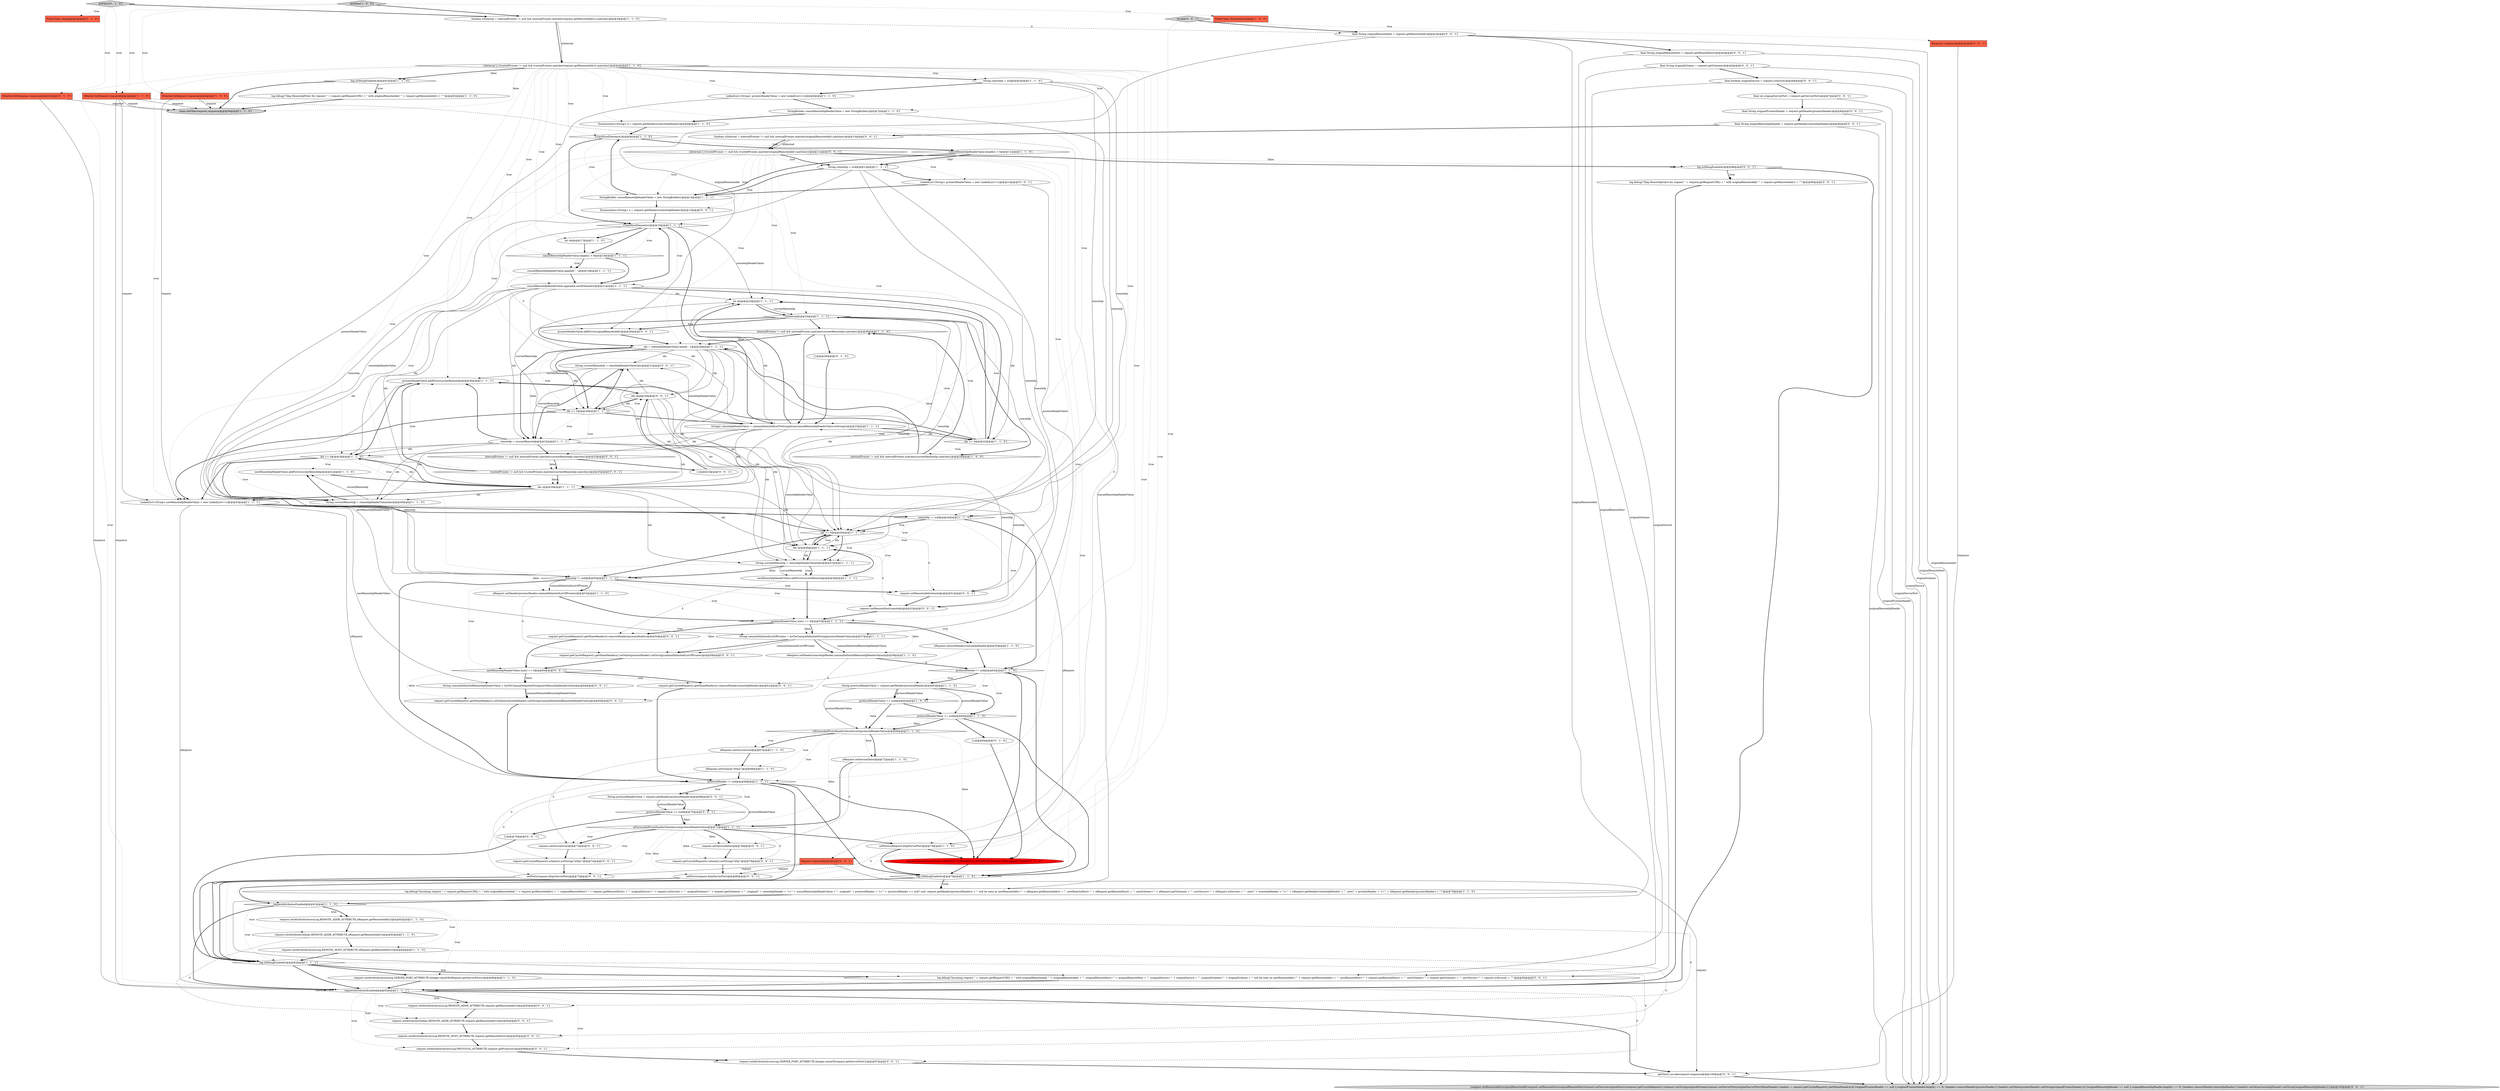 digraph {
28 [style = filled, label = "Enumeration<String> e = request.getHeaders(remoteIpHeader)@@@8@@@['1', '1', '0']", fillcolor = white, shape = ellipse image = "AAA0AAABBB1BBB"];
72 [style = filled, label = "doFilter['0', '1', '0']", fillcolor = lightgray, shape = diamond image = "AAA0AAABBB2BBB"];
45 [style = filled, label = "concatRemoteIpHeaderValue.append(e.nextElement())@@@21@@@['1', '1', '1']", fillcolor = white, shape = ellipse image = "AAA0AAABBB1BBB"];
67 [style = filled, label = "internalProxies != null && internalProxies.matcher(currentRemoteIp).matches()@@@26@@@['1', '1', '0']", fillcolor = white, shape = diamond image = "AAA0AAABBB1BBB"];
27 [style = filled, label = "LinkedList<String> newRemoteIpHeaderValue = new LinkedList<>()@@@43@@@['1', '1', '1']", fillcolor = white, shape = ellipse image = "AAA0AAABBB1BBB"];
83 [style = filled, label = "protocolHeaderValue == null@@@70@@@['0', '0', '1']", fillcolor = white, shape = diamond image = "AAA0AAABBB3BBB"];
86 [style = filled, label = "{}@@@33@@@['0', '0', '1']", fillcolor = white, shape = ellipse image = "AAA0AAABBB3BBB"];
87 [style = filled, label = "final String originalRemoteIpHeader = request.getHeader(remoteIpHeader)@@@9@@@['0', '0', '1']", fillcolor = white, shape = ellipse image = "AAA0AAABBB3BBB"];
116 [style = filled, label = "String currentRemoteIp = remoteIpHeaderValue(idx(@@@31@@@['0', '0', '1']", fillcolor = white, shape = ellipse image = "AAA0AAABBB3BBB"];
34 [style = filled, label = "chain.doFilter(request,response)@@@94@@@['1', '1', '0']", fillcolor = lightgray, shape = ellipse image = "AAA0AAABBB1BBB"];
25 [style = filled, label = "boolean isInternal = internalProxies != null && internalProxies.matcher(request.getRemoteAddr()).matches()@@@3@@@['1', '1', '0']", fillcolor = white, shape = ellipse image = "AAA0AAABBB1BBB"];
59 [style = filled, label = "isForwardedProtoHeaderValueSecure(protocolHeaderValue)@@@72@@@['1', '1', '1']", fillcolor = white, shape = diamond image = "AAA0AAABBB1BBB"];
120 [style = filled, label = "request.setAttribute(AccessLog.PROTOCOL_ATTRIBUTE,request.getProtocol())@@@96@@@['0', '0', '1']", fillcolor = white, shape = ellipse image = "AAA0AAABBB3BBB"];
16 [style = filled, label = "log.isDebugEnabled()@@@83@@@['1', '1', '1']", fillcolor = white, shape = diamond image = "AAA0AAABBB1BBB"];
103 [style = filled, label = "request.getCoyoteRequest().getMimeHeaders().removeHeader(proxiesHeader)@@@54@@@['0', '0', '1']", fillcolor = white, shape = ellipse image = "AAA0AAABBB3BBB"];
55 [style = filled, label = "requestAttributesEnabled@@@92@@@['1', '1', '1']", fillcolor = white, shape = diamond image = "AAA0AAABBB1BBB"];
5 [style = filled, label = "concatRemoteIpHeaderValue.length() > 0@@@11@@@['1', '1', '0']", fillcolor = white, shape = diamond image = "AAA0AAABBB1BBB"];
33 [style = filled, label = "request.setAttribute(Globals.REMOTE_ADDR_ATTRIBUTE,xRequest.getRemoteAddr())@@@83@@@['1', '1', '0']", fillcolor = white, shape = ellipse image = "AAA0AAABBB1BBB"];
80 [style = filled, label = "Response response@@@2@@@['0', '0', '1']", fillcolor = tomato, shape = box image = "AAA0AAABBB3BBB"];
51 [style = filled, label = "log.debug(\"Incoming request \" + request.getRequestURI() + \" with originalRemoteAddr '\" + request.getRemoteAddr() + \"', originalRemoteHost='\" + request.getRemoteHost() + \"', originalSecure='\" + request.isSecure() + \"', originalScheme='\" + request.getScheme() + \"', original(\" + remoteIpHeader + \"(='\" + concatRemoteIpHeaderValue + \"', original(\" + protocolHeader + \"(='\" + (protocolHeader == null? null: request.getHeader(protocolHeader)) + \"' will be seen as newRemoteAddr='\" + xRequest.getRemoteAddr() + \"', newRemoteHost='\" + xRequest.getRemoteHost() + \"', newScheme='\" + xRequest.getScheme() + \"', newSecure='\" + xRequest.isSecure() + \"', new(\" + remoteIpHeader + \"(='\" + xRequest.getHeader(remoteIpHeader) + \"', new(\" + proxiesHeader + \"(='\" + xRequest.getHeader(proxiesHeader) + \"'\")@@@79@@@['1', '1', '0']", fillcolor = white, shape = ellipse image = "AAA0AAABBB1BBB"];
63 [style = filled, label = "proxiesHeaderValue.addFirst(currentRemoteIp)@@@36@@@['1', '1', '1']", fillcolor = white, shape = ellipse image = "AAA0AAABBB1BBB"];
98 [style = filled, label = "final String originalRemoteAddr = request.getRemoteAddr()@@@3@@@['0', '0', '1']", fillcolor = white, shape = ellipse image = "AAA0AAABBB3BBB"];
36 [style = filled, label = "setPorts(xRequest,httpServerPort)@@@74@@@['1', '1', '0']", fillcolor = white, shape = ellipse image = "AAA0AAABBB1BBB"];
37 [style = filled, label = "request.setAttribute(AccessLog.REMOTE_HOST_ATTRIBUTE,xRequest.getRemoteHost())@@@84@@@['1', '1', '0']", fillcolor = white, shape = ellipse image = "AAA0AAABBB1BBB"];
96 [style = filled, label = "final String originalScheme = request.getScheme()@@@5@@@['0', '0', '1']", fillcolor = white, shape = ellipse image = "AAA0AAABBB3BBB"];
4 [style = filled, label = "xRequest.removeHeader(remoteIpHeader)@@@55@@@['1', '1', '0']", fillcolor = white, shape = ellipse image = "AAA0AAABBB1BBB"];
68 [style = filled, label = "request.setAttribute(Globals.REQUEST_FORWARDED_ATTRIBUTE,Boolean.TRUE)@@@77@@@['0', '1', '0']", fillcolor = red, shape = ellipse image = "AAA1AAABBB2BBB"];
6 [style = filled, label = "concatRemoteIpHeaderValue.length() > 0@@@18@@@['1', '1', '1']", fillcolor = white, shape = diamond image = "AAA0AAABBB1BBB"];
117 [style = filled, label = "final String originalProxiesHeader = request.getHeader(proxiesHeader)@@@8@@@['0', '0', '1']", fillcolor = white, shape = ellipse image = "AAA0AAABBB3BBB"];
74 [style = filled, label = "request.setSecure(true)@@@73@@@['0', '0', '1']", fillcolor = white, shape = ellipse image = "AAA0AAABBB3BBB"];
7 [style = filled, label = "int idx@@@17@@@['1', '1', '0']", fillcolor = white, shape = ellipse image = "AAA0AAABBB1BBB"];
1 [style = filled, label = "idx--@@@46@@@['1', '1', '1']", fillcolor = white, shape = ellipse image = "AAA0AAABBB1BBB"];
19 [style = filled, label = "doFilter['1', '0', '0']", fillcolor = lightgray, shape = diamond image = "AAA0AAABBB1BBB"];
13 [style = filled, label = "e.hasMoreElements()@@@9@@@['1', '1', '0']", fillcolor = white, shape = diamond image = "AAA0AAABBB1BBB"];
105 [style = filled, label = "setPorts(request,httpServerPort)@@@80@@@['0', '0', '1']", fillcolor = white, shape = ellipse image = "AAA0AAABBB3BBB"];
49 [style = filled, label = "request.setAttribute(AccessLog.REMOTE_ADDR_ATTRIBUTE,xRequest.getRemoteAddr())@@@82@@@['1', '1', '0']", fillcolor = white, shape = ellipse image = "AAA0AAABBB1BBB"];
79 [style = filled, label = "request.setAttribute(AccessLog.SERVER_PORT_ATTRIBUTE,Integer.valueOf(request.getServerPort()))@@@97@@@['0', '0', '1']", fillcolor = white, shape = ellipse image = "AAA0AAABBB3BBB"];
99 [style = filled, label = "String protocolHeaderValue = request.getHeader(protocolHeader)@@@69@@@['0', '0', '1']", fillcolor = white, shape = ellipse image = "AAA0AAABBB3BBB"];
69 [style = filled, label = "{}@@@64@@@['0', '1', '0']", fillcolor = white, shape = ellipse image = "AAA0AAABBB2BBB"];
26 [style = filled, label = "LinkedList<String> proxiesHeaderValue = new LinkedList<>()@@@6@@@['1', '1', '0']", fillcolor = white, shape = ellipse image = "AAA0AAABBB1BBB"];
111 [style = filled, label = "request.getCoyoteRequest().scheme().setString(\"http\")@@@79@@@['0', '0', '1']", fillcolor = white, shape = ellipse image = "AAA0AAABBB3BBB"];
109 [style = filled, label = "getNext().invoke(request,response)@@@100@@@['0', '0', '1']", fillcolor = white, shape = ellipse image = "AAA0AAABBB3BBB"];
107 [style = filled, label = "request.getCoyoteRequest().getMimeHeaders().removeHeader(remoteIpHeader)@@@61@@@['0', '0', '1']", fillcolor = white, shape = ellipse image = "AAA0AAABBB3BBB"];
113 [style = filled, label = "request.getCoyoteRequest().getMimeHeaders().setValue(remoteIpHeader).setString(commaDelimitedRemoteIpHeaderValue)@@@65@@@['0', '0', '1']", fillcolor = white, shape = ellipse image = "AAA0AAABBB3BBB"];
8 [style = filled, label = "xRequest.setHeader(proxiesHeader,commaDelimitedListOfProxies)@@@52@@@['1', '1', '0']", fillcolor = white, shape = ellipse image = "AAA0AAABBB1BBB"];
119 [style = filled, label = "request.setRemoteHost(remoteIp)@@@52@@@['0', '0', '1']", fillcolor = white, shape = ellipse image = "AAA0AAABBB3BBB"];
76 [style = filled, label = "request.setSecure(false)@@@78@@@['0', '0', '1']", fillcolor = white, shape = ellipse image = "AAA0AAABBB3BBB"];
58 [style = filled, label = "!isInternal@@@25@@@['1', '1', '1']", fillcolor = white, shape = diamond image = "AAA0AAABBB1BBB"];
112 [style = filled, label = "LinkedList<String> proxiesHeaderValue = new LinkedList<>()@@@13@@@['0', '0', '1']", fillcolor = white, shape = ellipse image = "AAA0AAABBB3BBB"];
114 [style = filled, label = "String commaDelimitedRemoteIpHeaderValue = listToCommaDelimitedString(newRemoteIpHeaderValue)@@@64@@@['0', '0', '1']", fillcolor = white, shape = ellipse image = "AAA0AAABBB3BBB"];
21 [style = filled, label = "remoteIp != null@@@50@@@['1', '1', '1']", fillcolor = white, shape = diamond image = "AAA0AAABBB1BBB"];
60 [style = filled, label = "idx >= 0@@@29@@@['1', '1', '1']", fillcolor = white, shape = diamond image = "AAA0AAABBB1BBB"];
15 [style = filled, label = "log.isDebugEnabled()@@@78@@@['1', '1', '0']", fillcolor = white, shape = diamond image = "AAA0AAABBB1BBB"];
75 [style = filled, label = "request.getCoyoteRequest().getMimeHeaders().setValue(proxiesHeader).setString(commaDelimitedListOfProxies)@@@58@@@['0', '0', '1']", fillcolor = white, shape = ellipse image = "AAA0AAABBB3BBB"];
65 [style = filled, label = "internalProxies != null && internalProxies.matcher(currentRemoteIp).matches()@@@26@@@['1', '0', '0']", fillcolor = white, shape = diamond image = "AAA0AAABBB1BBB"];
70 [style = filled, label = "HttpServletResponse response@@@2@@@['0', '1', '0']", fillcolor = tomato, shape = box image = "AAA0AAABBB2BBB"];
47 [style = filled, label = "HttpServletRequest request@@@2@@@['1', '0', '0']", fillcolor = tomato, shape = box image = "AAA0AAABBB1BBB"];
77 [style = filled, label = "final boolean originalSecure = request.isSecure()@@@6@@@['0', '0', '1']", fillcolor = white, shape = ellipse image = "AAA0AAABBB3BBB"];
56 [style = filled, label = "int idx@@@24@@@['1', '1', '1']", fillcolor = white, shape = ellipse image = "AAA0AAABBB1BBB"];
35 [style = filled, label = "String remoteIp = null@@@12@@@['1', '1', '1']", fillcolor = white, shape = ellipse image = "AAA0AAABBB1BBB"];
91 [style = filled, label = "log.debug(\"Incoming request \" + request.getRequestURI() + \" with originalRemoteAddr '\" + originalRemoteAddr + \"', originalRemoteHost='\" + originalRemoteHost + \"', originalSecure='\" + originalSecure + \"', originalScheme='\" + originalScheme + \"' will be seen as newRemoteAddr='\" + request.getRemoteAddr() + \"', newRemoteHost='\" + request.getRemoteHost() + \"', newScheme='\" + request.getScheme() + \"', newSecure='\" + request.isSecure() + \"'\")@@@84@@@['0', '0', '1']", fillcolor = white, shape = ellipse image = "AAA0AAABBB3BBB"];
94 [style = filled, label = "request.setAttribute(AccessLog.REMOTE_ADDR_ATTRIBUTE,request.getRemoteAddr())@@@93@@@['0', '0', '1']", fillcolor = white, shape = ellipse image = "AAA0AAABBB3BBB"];
66 [style = filled, label = "remoteIp = currentRemoteIp@@@32@@@['1', '1', '1']", fillcolor = white, shape = ellipse image = "AAA0AAABBB1BBB"];
18 [style = filled, label = "newRemoteIpHeaderValue.addFirst(currentRemoteIp)@@@48@@@['1', '1', '1']", fillcolor = white, shape = ellipse image = "AAA0AAABBB1BBB"];
97 [style = filled, label = "proxiesHeaderValue.addFirst(originalRemoteAddr)@@@26@@@['0', '0', '1']", fillcolor = white, shape = ellipse image = "AAA0AAABBB3BBB"];
81 [style = filled, label = "newRemoteIpHeaderValue.size() == 0@@@60@@@['0', '0', '1']", fillcolor = white, shape = diamond image = "AAA0AAABBB3BBB"];
39 [style = filled, label = "isForwardedProtoHeaderValueSecure(protocolHeaderValue)@@@66@@@['1', '1', '0']", fillcolor = white, shape = diamond image = "AAA0AAABBB1BBB"];
82 [style = filled, label = "Enumeration<String> e = request.getHeaders(remoteIpHeader)@@@15@@@['0', '0', '1']", fillcolor = white, shape = ellipse image = "AAA0AAABBB3BBB"];
41 [style = filled, label = "newRemoteIpHeaderValue.addFirst(currentRemoteIp)@@@41@@@['1', '1', '0']", fillcolor = white, shape = ellipse image = "AAA0AAABBB1BBB"];
44 [style = filled, label = "idx = remoteIpHeaderValue.length - 1@@@28@@@['1', '1', '1']", fillcolor = white, shape = ellipse image = "AAA0AAABBB1BBB"];
12 [style = filled, label = "String currentRemoteIp = remoteIpHeaderValue(idx(@@@47@@@['1', '1', '1']", fillcolor = white, shape = ellipse image = "AAA0AAABBB1BBB"];
10 [style = filled, label = "idx >= 0@@@38@@@['1', '1', '0']", fillcolor = white, shape = diamond image = "AAA0AAABBB1BBB"];
89 [style = filled, label = "final String originalRemoteHost = request.getRemoteHost()@@@4@@@['0', '0', '1']", fillcolor = white, shape = ellipse image = "AAA0AAABBB3BBB"];
2 [style = filled, label = "StringBuilder concatRemoteIpHeaderValue = new StringBuilder()@@@7@@@['1', '1', '0']", fillcolor = white, shape = ellipse image = "AAA0AAABBB1BBB"];
84 [style = filled, label = "isInternal || (trustedProxies != null && trustedProxies.matcher(originalRemoteAddr).matches())@@@11@@@['0', '0', '1']", fillcolor = white, shape = diamond image = "AAA0AAABBB3BBB"];
115 [style = filled, label = "{}@@@70@@@['0', '0', '1']", fillcolor = white, shape = ellipse image = "AAA0AAABBB3BBB"];
17 [style = filled, label = "concatRemoteIpHeaderValue.append(\", \")@@@19@@@['1', '1', '1']", fillcolor = white, shape = ellipse image = "AAA0AAABBB1BBB"];
42 [style = filled, label = "StringBuilder concatRemoteIpHeaderValue = new StringBuilder()@@@14@@@['1', '1', '1']", fillcolor = white, shape = ellipse image = "AAA0AAABBB1BBB"];
20 [style = filled, label = "String currentRemoteIp = remoteIpHeaderValue(idx(@@@40@@@['1', '1', '0']", fillcolor = white, shape = ellipse image = "AAA0AAABBB1BBB"];
61 [style = filled, label = "idx >= 0@@@45@@@['1', '1', '1']", fillcolor = white, shape = diamond image = "AAA0AAABBB1BBB"];
32 [style = filled, label = "protocolHeader != null@@@68@@@['1', '1', '1']", fillcolor = white, shape = diamond image = "AAA0AAABBB1BBB"];
104 [style = filled, label = "request.setAttribute(Globals.REMOTE_ADDR_ATTRIBUTE,request.getRemoteAddr())@@@94@@@['0', '0', '1']", fillcolor = white, shape = ellipse image = "AAA0AAABBB3BBB"];
0 [style = filled, label = "request.setAttribute(AccessLog.SERVER_PORT_ATTRIBUTE,Integer.valueOf(xRequest.getServerPort()))@@@86@@@['1', '1', '0']", fillcolor = white, shape = ellipse image = "AAA0AAABBB1BBB"];
9 [style = filled, label = "xRequest.setSecure(true)@@@67@@@['1', '1', '0']", fillcolor = white, shape = ellipse image = "AAA0AAABBB1BBB"];
95 [style = filled, label = "internalProxies != null && internalProxies.matcher(currentRemoteIp).matches()@@@33@@@['0', '0', '1']", fillcolor = white, shape = diamond image = "AAA0AAABBB3BBB"];
62 [style = filled, label = "String commaDelimitedListOfProxies = listToCommaDelimitedString(proxiesHeaderValue)@@@57@@@['1', '1', '1']", fillcolor = white, shape = ellipse image = "AAA0AAABBB1BBB"];
101 [style = filled, label = "{request.setRemoteAddr(originalRemoteAddr)request.setRemoteHost(originalRemoteHost)request.setSecure(originalSecure)request.getCoyoteRequest().scheme().setString(originalScheme)request.setServerPort(originalServerPort)MimeHeaders headers = request.getCoyoteRequest().getMimeHeaders()if (originalProxiesHeader == null || originalProxiesHeader.length() == 0) {headers.removeHeader(proxiesHeader)}{headers.setValue(proxiesHeader).setString(originalProxiesHeader)}if (originalRemoteIpHeader == null || originalRemoteIpHeader.length() == 0) {headers.removeHeader(remoteIpHeader)}{headers.setValue(remoteIpHeader).setString(originalRemoteIpHeader)}}@@@102@@@['0', '0', '1']", fillcolor = lightgray, shape = ellipse image = "AAA0AAABBB3BBB"];
88 [style = filled, label = "final int originalServerPort = request.getServerPort()@@@7@@@['0', '0', '1']", fillcolor = white, shape = ellipse image = "AAA0AAABBB3BBB"];
85 [style = filled, label = "log.debug(\"Skip RemoteIpValve for request \" + request.getRequestURI() + \" with originalRemoteAddr '\" + request.getRemoteAddr() + \"'\")@@@89@@@['0', '0', '1']", fillcolor = white, shape = ellipse image = "AAA0AAABBB3BBB"];
90 [style = filled, label = "trustedProxies != null && trustedProxies.matcher(currentRemoteIp).matches()@@@35@@@['0', '0', '1']", fillcolor = white, shape = diamond image = "AAA0AAABBB3BBB"];
40 [style = filled, label = "requestAttributesEnabled@@@81@@@['1', '1', '0']", fillcolor = white, shape = diamond image = "AAA0AAABBB1BBB"];
22 [style = filled, label = "e.hasMoreElements()@@@16@@@['1', '1', '1']", fillcolor = white, shape = diamond image = "AAA0AAABBB1BBB"];
43 [style = filled, label = "xRequest.setHeader(remoteIpHeader,commaDelimitedRemoteIpHeaderValue)@@@59@@@['1', '1', '0']", fillcolor = white, shape = ellipse image = "AAA0AAABBB1BBB"];
71 [style = filled, label = "{}@@@26@@@['0', '1', '0']", fillcolor = white, shape = ellipse image = "AAA0AAABBB2BBB"];
57 [style = filled, label = "protocolHeaderValue == null@@@64@@@['1', '1', '0']", fillcolor = white, shape = diamond image = "AAA0AAABBB1BBB"];
108 [style = filled, label = "request.setAttribute(AccessLog.REMOTE_HOST_ATTRIBUTE,request.getRemoteHost())@@@95@@@['0', '0', '1']", fillcolor = white, shape = ellipse image = "AAA0AAABBB3BBB"];
52 [style = filled, label = "String(( remoteIpHeaderValue = commaDelimitedListToStringArray(concatRemoteIpHeaderValue.toString())@@@23@@@['1', '1', '1']", fillcolor = white, shape = ellipse image = "AAA0AAABBB1BBB"];
106 [style = filled, label = "invoke['0', '0', '1']", fillcolor = lightgray, shape = diamond image = "AAA0AAABBB3BBB"];
3 [style = filled, label = "String remoteIp = null@@@5@@@['1', '1', '0']", fillcolor = white, shape = ellipse image = "AAA0AAABBB1BBB"];
11 [style = filled, label = "protocolHeader != null@@@62@@@['1', '1', '0']", fillcolor = white, shape = diamond image = "AAA0AAABBB1BBB"];
93 [style = filled, label = "log.isDebugEnabled()@@@88@@@['0', '0', '1']", fillcolor = white, shape = diamond image = "AAA0AAABBB3BBB"];
48 [style = filled, label = "FilterChain chain@@@2@@@['1', '0', '0']", fillcolor = tomato, shape = box image = "AAA0AAABBB1BBB"];
14 [style = filled, label = "log.debug(\"Skip RemoteIpFilter for request \" + request.getRequestURI() + \" with originalRemoteAddr '\" + request.getRemoteAddr() + \"'\")@@@92@@@['1', '1', '0']", fillcolor = white, shape = ellipse image = "AAA0AAABBB1BBB"];
110 [style = filled, label = "setPorts(request,httpsServerPort)@@@75@@@['0', '0', '1']", fillcolor = white, shape = ellipse image = "AAA0AAABBB3BBB"];
46 [style = filled, label = "xRequest.setSecure(false)@@@72@@@['1', '1', '0']", fillcolor = white, shape = ellipse image = "AAA0AAABBB1BBB"];
50 [style = filled, label = "HttpServletRequest request@@@2@@@['1', '1', '0']", fillcolor = tomato, shape = box image = "AAA0AAABBB1BBB"];
92 [style = filled, label = "boolean isInternal = internalProxies != null && internalProxies.matcher(originalRemoteAddr).matches()@@@10@@@['0', '0', '1']", fillcolor = white, shape = ellipse image = "AAA0AAABBB3BBB"];
102 [style = filled, label = "request.setRemoteAddr(remoteIp)@@@51@@@['0', '0', '1']", fillcolor = white, shape = ellipse image = "AAA0AAABBB3BBB"];
54 [style = filled, label = "protocolHeaderValue == null@@@64@@@['1', '0', '0']", fillcolor = white, shape = diamond image = "AAA0AAABBB1BBB"];
53 [style = filled, label = "isInternal || (trustedProxies != null && trustedProxies.matcher(request.getRemoteAddr()).matches())@@@4@@@['1', '1', '0']", fillcolor = white, shape = diamond image = "AAA0AAABBB1BBB"];
118 [style = filled, label = "idx--@@@30@@@['0', '0', '1']", fillcolor = white, shape = ellipse image = "AAA0AAABBB3BBB"];
38 [style = filled, label = "idx--@@@39@@@['1', '1', '1']", fillcolor = white, shape = ellipse image = "AAA0AAABBB1BBB"];
73 [style = filled, label = "FilterChain chain@@@2@@@['0', '1', '0']", fillcolor = tomato, shape = box image = "AAA0AAABBB2BBB"];
31 [style = filled, label = "proxiesHeaderValue.size() == 0@@@53@@@['1', '1', '1']", fillcolor = white, shape = diamond image = "AAA0AAABBB1BBB"];
64 [style = filled, label = "String protocolHeaderValue = request.getHeader(protocolHeader)@@@63@@@['1', '1', '0']", fillcolor = white, shape = ellipse image = "AAA0AAABBB1BBB"];
23 [style = filled, label = "log.isDebugEnabled()@@@91@@@['1', '1', '0']", fillcolor = white, shape = diamond image = "AAA0AAABBB1BBB"];
30 [style = filled, label = "idx >= 0@@@22@@@['1', '1', '0']", fillcolor = white, shape = diamond image = "AAA0AAABBB1BBB"];
29 [style = filled, label = "remoteIp != null@@@44@@@['1', '1', '0']", fillcolor = white, shape = diamond image = "AAA0AAABBB1BBB"];
24 [style = filled, label = "xRequest.setScheme(\"https\")@@@68@@@['1', '1', '0']", fillcolor = white, shape = ellipse image = "AAA0AAABBB1BBB"];
78 [style = filled, label = "request.getCoyoteRequest().scheme().setString(\"https\")@@@74@@@['0', '0', '1']", fillcolor = white, shape = ellipse image = "AAA0AAABBB3BBB"];
100 [style = filled, label = "Request request@@@2@@@['0', '0', '1']", fillcolor = tomato, shape = box image = "AAA0AAABBB3BBB"];
84->58 [style = dotted, label="true"];
55->104 [style = dotted, label="true"];
96->77 [style = bold, label=""];
16->55 [style = bold, label=""];
39->24 [style = dotted, label="true"];
54->57 [style = bold, label=""];
42->82 [style = bold, label=""];
40->55 [style = bold, label=""];
99->83 [style = bold, label=""];
24->32 [style = bold, label=""];
117->87 [style = bold, label=""];
17->45 [style = bold, label=""];
96->101 [style = solid, label="originalScheme"];
13->5 [style = dotted, label="true"];
27->36 [style = solid, label="xRequest"];
26->21 [style = solid, label="proxiesHeaderValue"];
69->68 [style = bold, label=""];
40->37 [style = dotted, label="true"];
86->118 [style = bold, label=""];
37->108 [style = dashed, label="0"];
87->92 [style = bold, label=""];
66->10 [style = solid, label="idx"];
45->66 [style = solid, label="idx"];
16->91 [style = bold, label=""];
11->64 [style = dotted, label="true"];
53->13 [style = dotted, label="true"];
53->15 [style = dotted, label="true"];
108->120 [style = bold, label=""];
12->18 [style = bold, label=""];
22->20 [style = solid, label="remoteIpHeaderValue"];
1->12 [style = bold, label=""];
113->32 [style = bold, label=""];
22->56 [style = solid, label="remoteIpHeaderValue"];
2->28 [style = bold, label=""];
60->116 [style = bold, label=""];
2->51 [style = solid, label="concatRemoteIpHeaderValue"];
40->49 [style = dotted, label="true"];
18->31 [style = bold, label=""];
21->81 [style = dotted, label="true"];
32->68 [style = bold, label=""];
12->21 [style = bold, label=""];
89->96 [style = bold, label=""];
18->103 [style = dashed, label="0"];
11->54 [style = dotted, label="true"];
31->4 [style = bold, label=""];
63->118 [style = bold, label=""];
16->120 [style = dashed, label="0"];
44->12 [style = solid, label="idx"];
93->55 [style = bold, label=""];
43->11 [style = bold, label=""];
23->14 [style = bold, label=""];
20->41 [style = bold, label=""];
84->16 [style = dotted, label="true"];
7->6 [style = bold, label=""];
52->38 [style = solid, label="idx"];
103->81 [style = bold, label=""];
58->67 [style = bold, label=""];
1->61 [style = solid, label="idx"];
93->85 [style = dotted, label="true"];
44->61 [style = solid, label="idx"];
39->46 [style = bold, label=""];
45->30 [style = solid, label="idx"];
62->75 [style = bold, label=""];
21->119 [style = dotted, label="true"];
53->68 [style = dotted, label="true"];
45->20 [style = solid, label="idx"];
1->61 [style = bold, label=""];
59->111 [style = dashed, label="0"];
58->29 [style = solid, label="remoteIp"];
44->66 [style = dotted, label="false"];
53->45 [style = dotted, label="true"];
1->119 [style = dashed, label="0"];
52->66 [style = solid, label="idx"];
90->63 [style = bold, label=""];
100->110 [style = solid, label="request"];
53->63 [style = dotted, label="true"];
30->63 [style = bold, label=""];
92->84 [style = solid, label="isInternal"];
95->90 [style = dotted, label="false"];
3->61 [style = solid, label="remoteIp"];
115->16 [style = bold, label=""];
83->59 [style = dotted, label="false"];
118->38 [style = solid, label="idx"];
58->97 [style = bold, label=""];
94->104 [style = bold, label=""];
75->81 [style = bold, label=""];
89->91 [style = solid, label="originalRemoteHost"];
33->37 [style = bold, label=""];
84->112 [style = dotted, label="true"];
58->65 [style = bold, label=""];
5->35 [style = bold, label=""];
119->31 [style = bold, label=""];
44->60 [style = dotted, label="true"];
19->50 [style = dotted, label="true"];
42->13 [style = bold, label=""];
84->35 [style = bold, label=""];
95->86 [style = bold, label=""];
59->105 [style = dotted, label="false"];
88->101 [style = solid, label="originalServerPort"];
12->18 [style = solid, label="currentRemoteIp"];
10->27 [style = bold, label=""];
20->41 [style = solid, label="currentRemoteIp"];
52->12 [style = solid, label="remoteIpHeaderValue"];
11->68 [style = bold, label=""];
99->59 [style = solid, label="protocolHeaderValue"];
52->56 [style = bold, label=""];
67->44 [style = bold, label=""];
64->54 [style = bold, label=""];
11->57 [style = dotted, label="true"];
35->102 [style = solid, label="remoteIp"];
22->45 [style = dotted, label="true"];
6->17 [style = dotted, label="true"];
11->15 [style = bold, label=""];
12->8 [style = dotted, label="false"];
0->55 [style = bold, label=""];
32->15 [style = bold, label=""];
112->62 [style = solid, label="proxiesHeaderValue"];
30->56 [style = bold, label=""];
90->38 [style = dotted, label="false"];
27->55 [style = solid, label="xRequest"];
81->114 [style = dotted, label="false"];
31->4 [style = dotted, label="true"];
40->49 [style = bold, label=""];
16->0 [style = bold, label=""];
65->67 [style = bold, label=""];
10->38 [style = dotted, label="true"];
11->64 [style = bold, label=""];
106->80 [style = dotted, label="true"];
45->30 [style = bold, label=""];
118->1 [style = solid, label="idx"];
58->97 [style = dotted, label="true"];
110->16 [style = bold, label=""];
9->74 [style = dashed, label="0"];
45->22 [style = bold, label=""];
38->12 [style = solid, label="idx"];
104->108 [style = bold, label=""];
44->116 [style = solid, label="idx"];
57->39 [style = dotted, label="false"];
13->22 [style = bold, label=""];
33->104 [style = dashed, label="0"];
44->1 [style = solid, label="idx"];
44->60 [style = solid, label="idx"];
84->82 [style = dotted, label="true"];
53->27 [style = dotted, label="true"];
84->61 [style = dotted, label="true"];
81->113 [style = dotted, label="false"];
116->66 [style = solid, label="currentRemoteIp"];
50->34 [style = solid, label="request"];
17->97 [style = dashed, label="0"];
71->52 [style = bold, label=""];
60->116 [style = dotted, label="true"];
0->79 [style = dashed, label="0"];
67->44 [style = dotted, label="false"];
21->31 [style = dotted, label="true"];
55->94 [style = dotted, label="true"];
55->94 [style = bold, label=""];
70->55 [style = solid, label="response"];
15->51 [style = dotted, label="true"];
84->56 [style = dotted, label="true"];
50->27 [style = solid, label="request"];
41->38 [style = bold, label=""];
92->84 [style = bold, label=""];
46->76 [style = dashed, label="0"];
59->78 [style = dotted, label="true"];
112->42 [style = bold, label=""];
60->118 [style = dotted, label="true"];
29->1 [style = dotted, label="true"];
114->113 [style = bold, label=""];
38->27 [style = bold, label=""];
95->90 [style = bold, label=""];
32->16 [style = bold, label=""];
83->59 [style = bold, label=""];
47->34 [style = solid, label="request"];
63->62 [style = solid, label="newRemoteIpHeaderValue"];
53->40 [style = dotted, label="true"];
50->100 [style = dashed, label="0"];
39->59 [style = dotted, label="false"];
65->44 [style = bold, label=""];
53->23 [style = bold, label=""];
38->20 [style = solid, label="idx"];
25->53 [style = solid, label="isInternal"];
106->98 [style = bold, label=""];
52->30 [style = solid, label="idx"];
10->20 [style = bold, label=""];
58->61 [style = solid, label="remoteIp"];
19->48 [style = dotted, label="true"];
61->12 [style = dotted, label="true"];
44->60 [style = bold, label=""];
55->79 [style = dotted, label="true"];
40->33 [style = dotted, label="true"];
27->61 [style = bold, label=""];
53->23 [style = dotted, label="false"];
118->60 [style = bold, label=""];
22->52 [style = bold, label=""];
36->15 [style = bold, label=""];
53->34 [style = dotted, label="false"];
84->22 [style = dotted, label="true"];
29->12 [style = dotted, label="true"];
40->16 [style = dotted, label="true"];
77->91 [style = solid, label="originalSecure"];
66->21 [style = solid, label="remoteIp"];
59->110 [style = dotted, label="true"];
116->66 [style = bold, label=""];
62->75 [style = solid, label="commaDelimitedListOfProxies"];
21->32 [style = bold, label=""];
56->58 [style = solid, label="currentRemoteIp"];
83->115 [style = bold, label=""];
106->100 [style = dotted, label="true"];
61->18 [style = dotted, label="true"];
52->30 [style = bold, label=""];
66->102 [style = solid, label="remoteIp"];
61->102 [style = dashed, label="0"];
21->8 [style = bold, label=""];
25->53 [style = bold, label=""];
84->44 [style = dotted, label="true"];
52->56 [style = solid, label="idx"];
98->97 [style = solid, label="originalRemoteAddr"];
61->12 [style = bold, label=""];
53->55 [style = dotted, label="true"];
114->113 [style = solid, label="commaDelimitedRemoteIpHeaderValue"];
53->26 [style = dotted, label="true"];
55->120 [style = dotted, label="true"];
52->10 [style = solid, label="idx"];
4->107 [style = dashed, label="0"];
53->3 [style = dotted, label="true"];
67->52 [style = bold, label=""];
9->24 [style = bold, label=""];
46->59 [style = bold, label=""];
66->63 [style = bold, label=""];
39->36 [style = dotted, label="false"];
84->21 [style = dotted, label="true"];
66->20 [style = solid, label="idx"];
53->30 [style = dotted, label="true"];
61->1 [style = bold, label=""];
90->63 [style = dotted, label="true"];
35->119 [style = solid, label="remoteIp"];
38->1 [style = solid, label="idx"];
120->79 [style = bold, label=""];
65->44 [style = dotted, label="false"];
53->22 [style = dotted, label="true"];
78->110 [style = bold, label=""];
32->99 [style = bold, label=""];
21->8 [style = solid, label="commaDelimitedListOfProxies"];
18->1 [style = bold, label=""];
84->60 [style = dotted, label="true"];
72->73 [style = dotted, label="true"];
13->5 [style = bold, label=""];
30->56 [style = dotted, label="true"];
62->43 [style = solid, label="commaDelimitedRemoteIpHeaderValue"];
55->109 [style = bold, label=""];
27->29 [style = bold, label=""];
84->35 [style = dotted, label="true"];
64->57 [style = bold, label=""];
37->16 [style = bold, label=""];
32->110 [style = dashed, label="0"];
116->63 [style = solid, label="currentRemoteIp"];
30->58 [style = dotted, label="true"];
84->93 [style = dotted, label="false"];
35->42 [style = bold, label=""];
53->29 [style = dotted, label="true"];
61->21 [style = bold, label=""];
96->91 [style = solid, label="originalScheme"];
53->6 [style = dotted, label="true"];
38->10 [style = solid, label="idx"];
45->52 [style = solid, label="idx"];
68->15 [style = bold, label=""];
64->39 [style = solid, label="protocolHeaderValue"];
54->39 [style = bold, label=""];
79->109 [style = bold, label=""];
44->118 [style = solid, label="idx"];
57->15 [style = bold, label=""];
61->1 [style = dotted, label="true"];
72->70 [style = dotted, label="true"];
15->40 [style = bold, label=""];
84->27 [style = dotted, label="true"];
90->38 [style = bold, label=""];
105->16 [style = bold, label=""];
55->108 [style = dotted, label="true"];
32->83 [style = dotted, label="true"];
76->111 [style = bold, label=""];
30->52 [style = dotted, label="true"];
107->32 [style = bold, label=""];
109->101 [style = bold, label=""];
59->111 [style = dotted, label="false"];
45->10 [style = solid, label="idx"];
56->60 [style = solid, label="currentRemoteIp"];
72->25 [style = bold, label=""];
98->91 [style = solid, label="originalRemoteAddr"];
54->39 [style = dotted, label="false"];
98->101 [style = solid, label="originalRemoteAddr"];
14->34 [style = bold, label=""];
50->34 [style = solid, label="response"];
53->7 [style = dotted, label="true"];
59->74 [style = bold, label=""];
1->12 [style = solid, label="idx"];
40->0 [style = dotted, label="true"];
22->6 [style = dotted, label="true"];
58->44 [style = bold, label=""];
66->95 [style = bold, label=""];
26->2 [style = bold, label=""];
31->75 [style = dotted, label="false"];
39->32 [style = dotted, label="true"];
70->34 [style = solid, label="response"];
49->33 [style = bold, label=""];
35->21 [style = solid, label="remoteIp"];
23->34 [style = bold, label=""];
87->101 [style = solid, label="originalRemoteIpHeader"];
5->42 [style = bold, label=""];
31->62 [style = bold, label=""];
59->74 [style = dotted, label="true"];
88->117 [style = bold, label=""];
29->31 [style = dotted, label="true"];
111->105 [style = bold, label=""];
77->88 [style = bold, label=""];
39->9 [style = bold, label=""];
91->55 [style = bold, label=""];
25->98 [style = dashed, label="0"];
27->114 [style = solid, label="newRemoteIpHeaderValue"];
45->56 [style = solid, label="idx"];
82->22 [style = bold, label=""];
84->32 [style = dotted, label="true"];
64->54 [style = solid, label="protocolHeaderValue"];
67->71 [style = bold, label=""];
59->76 [style = dotted, label="false"];
32->99 [style = dotted, label="true"];
84->93 [style = bold, label=""];
57->39 [style = bold, label=""];
10->20 [style = dotted, label="true"];
29->61 [style = dotted, label="true"];
66->38 [style = solid, label="idx"];
35->112 [style = bold, label=""];
52->20 [style = solid, label="idx"];
21->102 [style = dotted, label="true"];
3->29 [style = solid, label="remoteIp"];
100->109 [style = solid, label="request"];
39->9 [style = dotted, label="true"];
12->21 [style = dotted, label="false"];
77->101 [style = solid, label="originalSecure"];
74->78 [style = bold, label=""];
36->105 [style = dashed, label="0"];
49->94 [style = dashed, label="0"];
12->18 [style = dotted, label="true"];
85->55 [style = bold, label=""];
22->7 [style = bold, label=""];
89->101 [style = solid, label="originalRemoteHost"];
19->25 [style = bold, label=""];
24->78 [style = dashed, label="0"];
56->58 [style = bold, label=""];
23->14 [style = dotted, label="true"];
81->107 [style = dotted, label="true"];
84->42 [style = dotted, label="true"];
118->116 [style = solid, label="idx"];
62->43 [style = bold, label=""];
93->85 [style = bold, label=""];
3->1 [style = solid, label="remoteIp"];
47->27 [style = solid, label="request"];
31->43 [style = dotted, label="false"];
31->103 [style = dotted, label="true"];
100->105 [style = solid, label="request"];
117->101 [style = solid, label="originalProxiesHeader"];
44->66 [style = bold, label=""];
29->11 [style = bold, label=""];
57->69 [style = bold, label=""];
102->119 [style = bold, label=""];
22->6 [style = bold, label=""];
19->47 [style = dotted, label="true"];
63->10 [style = bold, label=""];
6->17 [style = bold, label=""];
29->61 [style = bold, label=""];
31->62 [style = dotted, label="false"];
60->66 [style = dotted, label="true"];
52->116 [style = solid, label="remoteIpHeaderValue"];
8->31 [style = bold, label=""];
66->119 [style = solid, label="remoteIp"];
27->32 [style = solid, label="xRequest"];
81->107 [style = bold, label=""];
30->67 [style = dotted, label="true"];
53->28 [style = dotted, label="true"];
118->12 [style = solid, label="idx"];
3->26 [style = bold, label=""];
44->38 [style = solid, label="idx"];
50->55 [style = solid, label="response"];
10->41 [style = dotted, label="true"];
38->61 [style = solid, label="idx"];
53->10 [style = dotted, label="true"];
51->40 [style = bold, label=""];
5->35 [style = dotted, label="true"];
81->114 [style = bold, label=""];
98->89 [style = bold, label=""];
59->76 [style = bold, label=""];
30->65 [style = dotted, label="true"];
118->61 [style = solid, label="idx"];
60->52 [style = bold, label=""];
53->2 [style = dotted, label="true"];
84->52 [style = dotted, label="true"];
43->113 [style = dashed, label="0"];
60->27 [style = bold, label=""];
21->102 [style = bold, label=""];
60->95 [style = dotted, label="true"];
38->10 [style = bold, label=""];
53->3 [style = bold, label=""];
16->91 [style = dotted, label="true"];
118->60 [style = solid, label="idx"];
28->13 [style = bold, label=""];
13->42 [style = dotted, label="true"];
36->68 [style = bold, label=""];
64->57 [style = solid, label="protocolHeaderValue"];
53->11 [style = dotted, label="true"];
39->46 [style = dotted, label="false"];
58->1 [style = solid, label="remoteIp"];
59->36 [style = bold, label=""];
8->75 [style = dashed, label="0"];
80->109 [style = solid, label="response"];
4->11 [style = bold, label=""];
6->45 [style = bold, label=""];
97->44 [style = bold, label=""];
31->103 [style = bold, label=""];
99->83 [style = solid, label="protocolHeaderValue"];
45->38 [style = solid, label="idx"];
72->50 [style = dotted, label="true"];
15->51 [style = bold, label=""];
}
